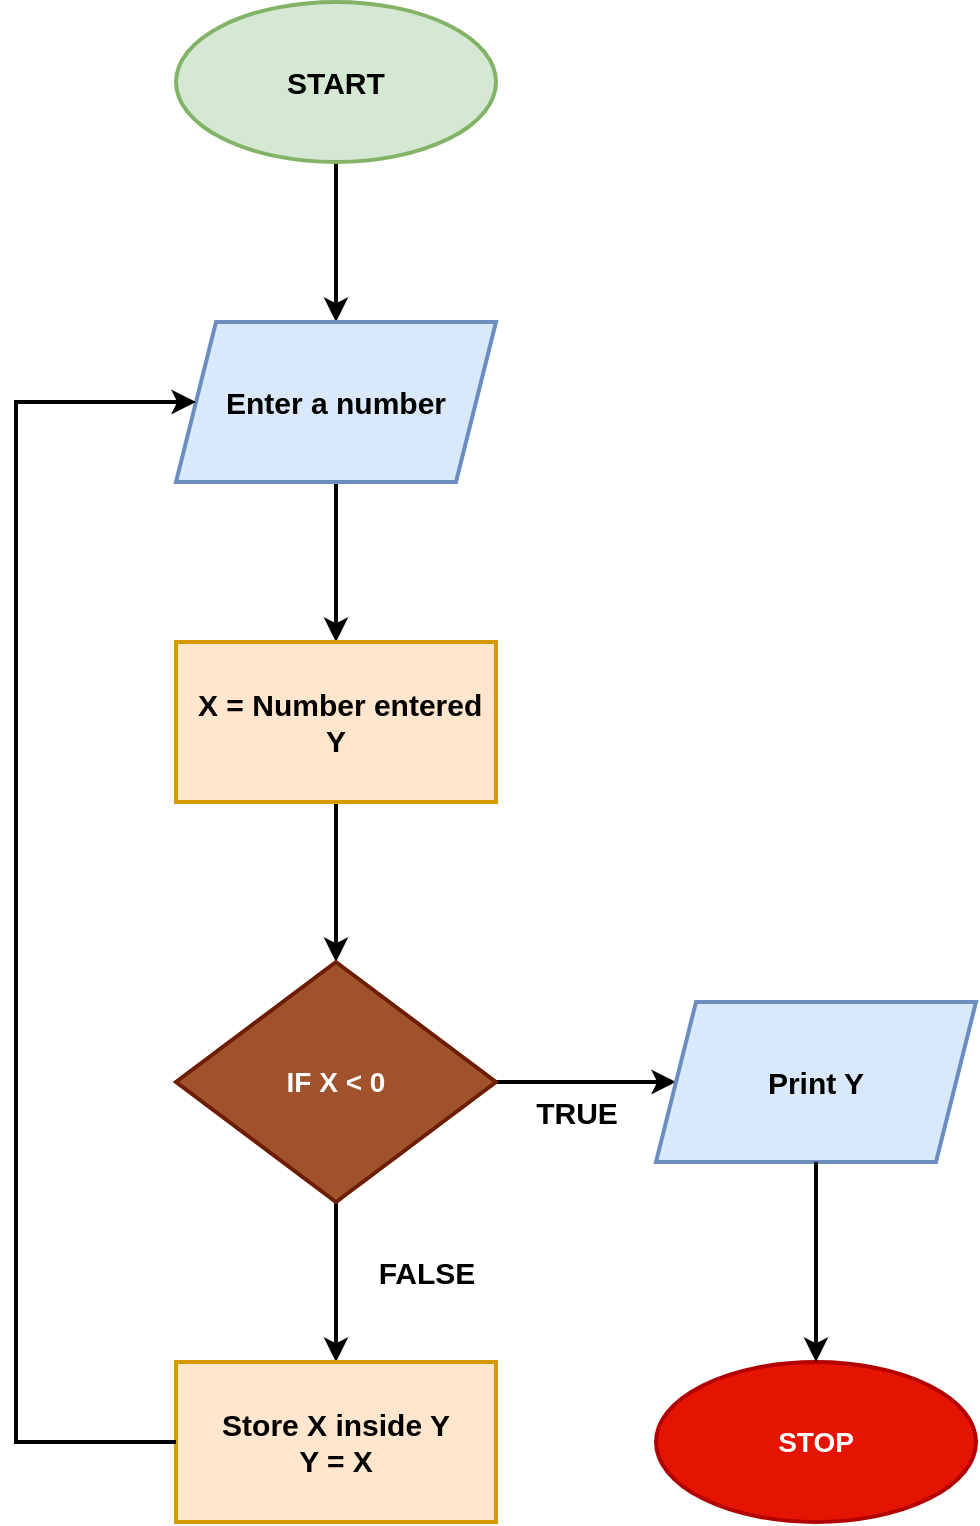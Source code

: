 <mxfile version="20.3.6" type="github">
  <diagram id="4_k5tPPSMsSBLtXXWDVP" name="Page-1">
    <mxGraphModel dx="544" dy="928" grid="1" gridSize="10" guides="1" tooltips="1" connect="1" arrows="1" fold="1" page="1" pageScale="1" pageWidth="850" pageHeight="1100" math="0" shadow="0">
      <root>
        <mxCell id="0" />
        <mxCell id="1" parent="0" />
        <mxCell id="0I4RmEno-vJBk1Js3pme-3" value="" style="edgeStyle=orthogonalEdgeStyle;rounded=0;orthogonalLoop=1;jettySize=auto;html=1;fontSize=15;strokeWidth=2;" edge="1" parent="1" source="0I4RmEno-vJBk1Js3pme-1" target="0I4RmEno-vJBk1Js3pme-2">
          <mxGeometry relative="1" as="geometry" />
        </mxCell>
        <mxCell id="0I4RmEno-vJBk1Js3pme-1" value="&lt;font style=&quot;font-size: 15px;&quot;&gt;&lt;b&gt;START&lt;/b&gt;&lt;/font&gt;" style="ellipse;whiteSpace=wrap;html=1;strokeWidth=2;fillColor=#d5e8d4;strokeColor=#82b366;" vertex="1" parent="1">
          <mxGeometry x="320" y="120" width="160" height="80" as="geometry" />
        </mxCell>
        <mxCell id="0I4RmEno-vJBk1Js3pme-5" value="" style="edgeStyle=orthogonalEdgeStyle;rounded=0;orthogonalLoop=1;jettySize=auto;html=1;fontSize=15;strokeWidth=2;" edge="1" parent="1" source="0I4RmEno-vJBk1Js3pme-2" target="0I4RmEno-vJBk1Js3pme-4">
          <mxGeometry relative="1" as="geometry" />
        </mxCell>
        <mxCell id="0I4RmEno-vJBk1Js3pme-2" value="&lt;font style=&quot;font-size: 15px;&quot;&gt;&lt;b&gt;Enter a number&lt;br&gt;&lt;/b&gt;&lt;/font&gt;" style="shape=parallelogram;perimeter=parallelogramPerimeter;whiteSpace=wrap;html=1;fixedSize=1;strokeWidth=2;fillColor=#dae8fc;strokeColor=#6c8ebf;" vertex="1" parent="1">
          <mxGeometry x="320" y="280" width="160" height="80" as="geometry" />
        </mxCell>
        <mxCell id="0I4RmEno-vJBk1Js3pme-8" value="" style="edgeStyle=orthogonalEdgeStyle;rounded=0;orthogonalLoop=1;jettySize=auto;html=1;strokeWidth=2;fontSize=15;" edge="1" parent="1" source="0I4RmEno-vJBk1Js3pme-4" target="0I4RmEno-vJBk1Js3pme-7">
          <mxGeometry relative="1" as="geometry" />
        </mxCell>
        <mxCell id="0I4RmEno-vJBk1Js3pme-4" value="&lt;div&gt;&lt;font style=&quot;font-size: 15px;&quot;&gt;&lt;b&gt;&amp;nbsp;X = Number entered&lt;br&gt;&lt;/b&gt;&lt;/font&gt;&lt;/div&gt;&lt;div&gt;&lt;font style=&quot;font-size: 15px;&quot;&gt;&lt;b&gt;Y&lt;/b&gt;&lt;/font&gt;&lt;/div&gt;" style="whiteSpace=wrap;html=1;strokeWidth=2;fillColor=#ffe6cc;strokeColor=#d79b00;" vertex="1" parent="1">
          <mxGeometry x="320" y="440" width="160" height="80" as="geometry" />
        </mxCell>
        <mxCell id="0I4RmEno-vJBk1Js3pme-10" value="" style="edgeStyle=orthogonalEdgeStyle;rounded=0;orthogonalLoop=1;jettySize=auto;html=1;strokeWidth=2;fontSize=15;" edge="1" parent="1" source="0I4RmEno-vJBk1Js3pme-7" target="0I4RmEno-vJBk1Js3pme-9">
          <mxGeometry relative="1" as="geometry" />
        </mxCell>
        <mxCell id="0I4RmEno-vJBk1Js3pme-19" value="" style="edgeStyle=orthogonalEdgeStyle;rounded=0;orthogonalLoop=1;jettySize=auto;html=1;strokeWidth=2;fontSize=15;" edge="1" parent="1" source="0I4RmEno-vJBk1Js3pme-7" target="0I4RmEno-vJBk1Js3pme-18">
          <mxGeometry relative="1" as="geometry" />
        </mxCell>
        <mxCell id="0I4RmEno-vJBk1Js3pme-7" value="&lt;font style=&quot;font-size: 14px;&quot;&gt;&lt;b&gt;IF X &amp;lt; 0&lt;/b&gt;&lt;/font&gt;" style="rhombus;whiteSpace=wrap;html=1;fillColor=#a0522d;strokeColor=#6D1F00;strokeWidth=2;fontColor=#ffffff;" vertex="1" parent="1">
          <mxGeometry x="320" y="600" width="160" height="120" as="geometry" />
        </mxCell>
        <mxCell id="0I4RmEno-vJBk1Js3pme-9" value="&lt;div&gt;&lt;font style=&quot;font-size: 15px;&quot;&gt;&lt;b&gt;&lt;font style=&quot;font-size: 15px;&quot;&gt;Store X inside Y&lt;/font&gt;&lt;/b&gt;&lt;/font&gt;&lt;/div&gt;&lt;div&gt;&lt;font style=&quot;font-size: 15px;&quot;&gt;&lt;b&gt;&lt;font style=&quot;font-size: 15px;&quot;&gt;Y = X&lt;br&gt;&lt;/font&gt;&lt;/b&gt;&lt;/font&gt;&lt;/div&gt;" style="whiteSpace=wrap;html=1;fillColor=#ffe6cc;strokeColor=#d79b00;strokeWidth=2;" vertex="1" parent="1">
          <mxGeometry x="320" y="800" width="160" height="80" as="geometry" />
        </mxCell>
        <mxCell id="0I4RmEno-vJBk1Js3pme-11" value="&lt;font style=&quot;font-size: 14px;&quot;&gt;&lt;b&gt;STOP&lt;/b&gt;&lt;/font&gt;" style="ellipse;whiteSpace=wrap;html=1;fillColor=#e51400;strokeColor=#B20000;strokeWidth=2;fontColor=#ffffff;" vertex="1" parent="1">
          <mxGeometry x="560" y="800" width="160" height="80" as="geometry" />
        </mxCell>
        <mxCell id="0I4RmEno-vJBk1Js3pme-13" value="&lt;b&gt;TRUE&lt;/b&gt;" style="text;html=1;align=center;verticalAlign=middle;resizable=0;points=[];autosize=1;strokeColor=none;fillColor=none;fontSize=15;" vertex="1" parent="1">
          <mxGeometry x="490" y="660" width="60" height="30" as="geometry" />
        </mxCell>
        <mxCell id="0I4RmEno-vJBk1Js3pme-14" value="&lt;b&gt;FALSE&lt;/b&gt;" style="text;html=1;align=center;verticalAlign=middle;resizable=0;points=[];autosize=1;strokeColor=none;fillColor=none;fontSize=15;" vertex="1" parent="1">
          <mxGeometry x="410" y="740" width="70" height="30" as="geometry" />
        </mxCell>
        <mxCell id="0I4RmEno-vJBk1Js3pme-18" value="&lt;b&gt;&lt;font style=&quot;font-size: 15px;&quot;&gt;Print Y&lt;br&gt;&lt;/font&gt;&lt;/b&gt;" style="shape=parallelogram;perimeter=parallelogramPerimeter;whiteSpace=wrap;html=1;fixedSize=1;fillColor=#dae8fc;strokeColor=#6c8ebf;strokeWidth=2;" vertex="1" parent="1">
          <mxGeometry x="560" y="620" width="160" height="80" as="geometry" />
        </mxCell>
        <mxCell id="0I4RmEno-vJBk1Js3pme-20" value="" style="endArrow=classic;html=1;rounded=0;strokeWidth=2;fontSize=15;entryX=0.5;entryY=0;entryDx=0;entryDy=0;exitX=0.5;exitY=1;exitDx=0;exitDy=0;" edge="1" parent="1" source="0I4RmEno-vJBk1Js3pme-18" target="0I4RmEno-vJBk1Js3pme-11">
          <mxGeometry width="50" height="50" relative="1" as="geometry">
            <mxPoint x="590" y="770" as="sourcePoint" />
            <mxPoint x="640" y="720" as="targetPoint" />
          </mxGeometry>
        </mxCell>
        <mxCell id="0I4RmEno-vJBk1Js3pme-21" value="" style="endArrow=classic;html=1;rounded=0;strokeWidth=2;fontSize=15;entryX=0;entryY=0.5;entryDx=0;entryDy=0;exitX=0;exitY=0.5;exitDx=0;exitDy=0;" edge="1" parent="1" source="0I4RmEno-vJBk1Js3pme-9" target="0I4RmEno-vJBk1Js3pme-2">
          <mxGeometry width="50" height="50" relative="1" as="geometry">
            <mxPoint x="320" y="810" as="sourcePoint" />
            <mxPoint x="370" y="760" as="targetPoint" />
            <Array as="points">
              <mxPoint x="240" y="840" />
              <mxPoint x="240" y="320" />
            </Array>
          </mxGeometry>
        </mxCell>
      </root>
    </mxGraphModel>
  </diagram>
</mxfile>
